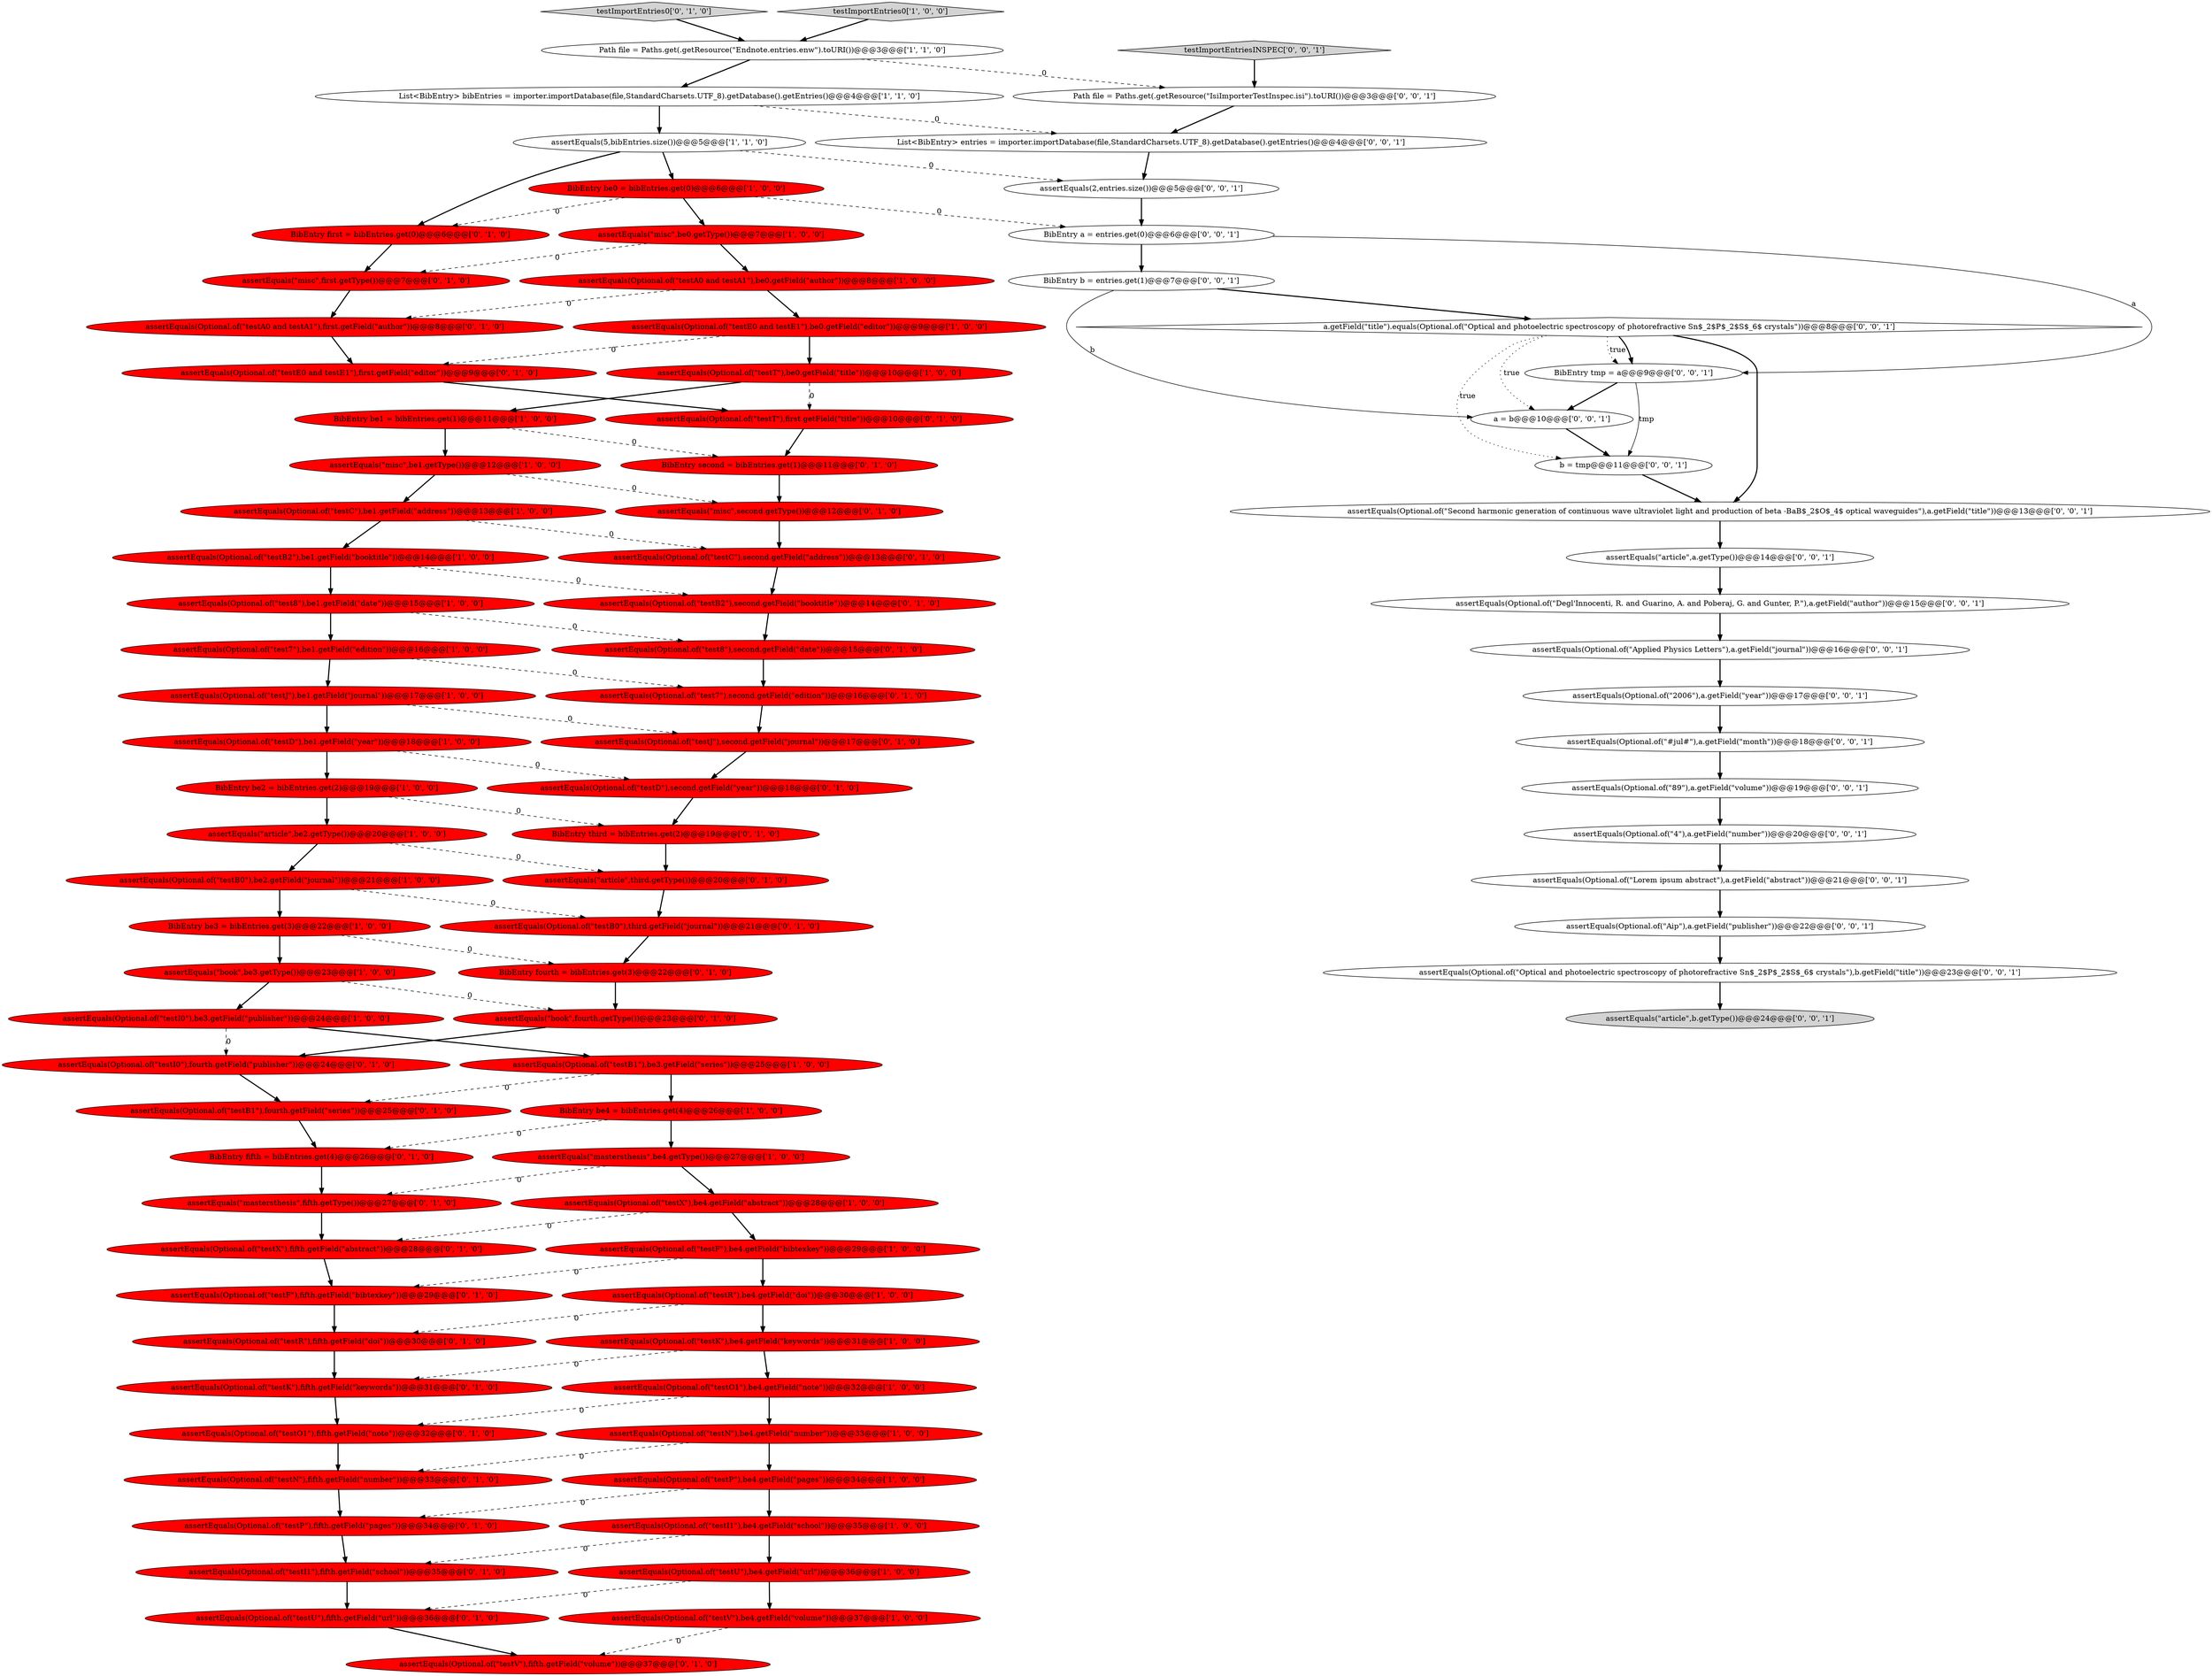 digraph {
50 [style = filled, label = "assertEquals(Optional.of(\"testV\"),fifth.getField(\"volume\"))@@@37@@@['0', '1', '0']", fillcolor = red, shape = ellipse image = "AAA1AAABBB2BBB"];
44 [style = filled, label = "assertEquals(Optional.of(\"testT\"),first.getField(\"title\"))@@@10@@@['0', '1', '0']", fillcolor = red, shape = ellipse image = "AAA1AAABBB2BBB"];
11 [style = filled, label = "assertEquals(Optional.of(\"testC\"),be1.getField(\"address\"))@@@13@@@['1', '0', '0']", fillcolor = red, shape = ellipse image = "AAA1AAABBB1BBB"];
15 [style = filled, label = "assertEquals(Optional.of(\"testO1\"),be4.getField(\"note\"))@@@32@@@['1', '0', '0']", fillcolor = red, shape = ellipse image = "AAA1AAABBB1BBB"];
7 [style = filled, label = "assertEquals(Optional.of(\"testR\"),be4.getField(\"doi\"))@@@30@@@['1', '0', '0']", fillcolor = red, shape = ellipse image = "AAA1AAABBB1BBB"];
12 [style = filled, label = "assertEquals(Optional.of(\"testB1\"),be3.getField(\"series\"))@@@25@@@['1', '0', '0']", fillcolor = red, shape = ellipse image = "AAA1AAABBB1BBB"];
88 [style = filled, label = "assertEquals(Optional.of(\"Aip\"),a.getField(\"publisher\"))@@@22@@@['0', '0', '1']", fillcolor = white, shape = ellipse image = "AAA0AAABBB3BBB"];
35 [style = filled, label = "assertEquals(Optional.of(\"testV\"),be4.getField(\"volume\"))@@@37@@@['1', '0', '0']", fillcolor = red, shape = ellipse image = "AAA1AAABBB1BBB"];
73 [style = filled, label = "assertEquals(Optional.of(\"4\"),a.getField(\"number\"))@@@20@@@['0', '0', '1']", fillcolor = white, shape = ellipse image = "AAA0AAABBB3BBB"];
28 [style = filled, label = "BibEntry be4 = bibEntries.get(4)@@@26@@@['1', '0', '0']", fillcolor = red, shape = ellipse image = "AAA1AAABBB1BBB"];
81 [style = filled, label = "assertEquals(\"article\",a.getType())@@@14@@@['0', '0', '1']", fillcolor = white, shape = ellipse image = "AAA0AAABBB3BBB"];
43 [style = filled, label = "assertEquals(Optional.of(\"testB0\"),third.getField(\"journal\"))@@@21@@@['0', '1', '0']", fillcolor = red, shape = ellipse image = "AAA1AAABBB2BBB"];
13 [style = filled, label = "assertEquals(Optional.of(\"testP\"),be4.getField(\"pages\"))@@@34@@@['1', '0', '0']", fillcolor = red, shape = ellipse image = "AAA1AAABBB1BBB"];
86 [style = filled, label = "assertEquals(Optional.of(\"#jul#\"),a.getField(\"month\"))@@@18@@@['0', '0', '1']", fillcolor = white, shape = ellipse image = "AAA0AAABBB3BBB"];
29 [style = filled, label = "assertEquals(Optional.of(\"testT\"),be0.getField(\"title\"))@@@10@@@['1', '0', '0']", fillcolor = red, shape = ellipse image = "AAA1AAABBB1BBB"];
39 [style = filled, label = "assertEquals(Optional.of(\"testR\"),fifth.getField(\"doi\"))@@@30@@@['0', '1', '0']", fillcolor = red, shape = ellipse image = "AAA1AAABBB2BBB"];
67 [style = filled, label = "assertEquals(Optional.of(\"testP\"),fifth.getField(\"pages\"))@@@34@@@['0', '1', '0']", fillcolor = red, shape = ellipse image = "AAA1AAABBB2BBB"];
70 [style = filled, label = "assertEquals(Optional.of(\"Second harmonic generation of continuous wave ultraviolet light and production of beta -BaB$_2$O$_4$ optical waveguides\"),a.getField(\"title\"))@@@13@@@['0', '0', '1']", fillcolor = white, shape = ellipse image = "AAA0AAABBB3BBB"];
16 [style = filled, label = "assertEquals(Optional.of(\"testB2\"),be1.getField(\"booktitle\"))@@@14@@@['1', '0', '0']", fillcolor = red, shape = ellipse image = "AAA1AAABBB1BBB"];
40 [style = filled, label = "assertEquals(Optional.of(\"testI1\"),fifth.getField(\"school\"))@@@35@@@['0', '1', '0']", fillcolor = red, shape = ellipse image = "AAA1AAABBB2BBB"];
0 [style = filled, label = "List<BibEntry> bibEntries = importer.importDatabase(file,StandardCharsets.UTF_8).getDatabase().getEntries()@@@4@@@['1', '1', '0']", fillcolor = white, shape = ellipse image = "AAA0AAABBB1BBB"];
25 [style = filled, label = "assertEquals(Optional.of(\"testI0\"),be3.getField(\"publisher\"))@@@24@@@['1', '0', '0']", fillcolor = red, shape = ellipse image = "AAA1AAABBB1BBB"];
30 [style = filled, label = "assertEquals(Optional.of(\"testX\"),be4.getField(\"abstract\"))@@@28@@@['1', '0', '0']", fillcolor = red, shape = ellipse image = "AAA1AAABBB1BBB"];
17 [style = filled, label = "BibEntry be1 = bibEntries.get(1)@@@11@@@['1', '0', '0']", fillcolor = red, shape = ellipse image = "AAA1AAABBB1BBB"];
89 [style = filled, label = "assertEquals(2,entries.size())@@@5@@@['0', '0', '1']", fillcolor = white, shape = ellipse image = "AAA0AAABBB3BBB"];
2 [style = filled, label = "BibEntry be2 = bibEntries.get(2)@@@19@@@['1', '0', '0']", fillcolor = red, shape = ellipse image = "AAA1AAABBB1BBB"];
20 [style = filled, label = "assertEquals(Optional.of(\"test8\"),be1.getField(\"date\"))@@@15@@@['1', '0', '0']", fillcolor = red, shape = ellipse image = "AAA1AAABBB1BBB"];
37 [style = filled, label = "assertEquals(Optional.of(\"test7\"),second.getField(\"edition\"))@@@16@@@['0', '1', '0']", fillcolor = red, shape = ellipse image = "AAA1AAABBB2BBB"];
34 [style = filled, label = "BibEntry be0 = bibEntries.get(0)@@@6@@@['1', '0', '0']", fillcolor = red, shape = ellipse image = "AAA1AAABBB1BBB"];
14 [style = filled, label = "assertEquals(Optional.of(\"testB0\"),be2.getField(\"journal\"))@@@21@@@['1', '0', '0']", fillcolor = red, shape = ellipse image = "AAA1AAABBB1BBB"];
59 [style = filled, label = "assertEquals(Optional.of(\"testF\"),fifth.getField(\"bibtexkey\"))@@@29@@@['0', '1', '0']", fillcolor = red, shape = ellipse image = "AAA1AAABBB2BBB"];
85 [style = filled, label = "assertEquals(Optional.of(\"2006\"),a.getField(\"year\"))@@@17@@@['0', '0', '1']", fillcolor = white, shape = ellipse image = "AAA0AAABBB3BBB"];
90 [style = filled, label = "b = tmp@@@11@@@['0', '0', '1']", fillcolor = white, shape = ellipse image = "AAA0AAABBB3BBB"];
27 [style = filled, label = "assertEquals(\"book\",be3.getType())@@@23@@@['1', '0', '0']", fillcolor = red, shape = ellipse image = "AAA1AAABBB1BBB"];
42 [style = filled, label = "assertEquals(Optional.of(\"testN\"),fifth.getField(\"number\"))@@@33@@@['0', '1', '0']", fillcolor = red, shape = ellipse image = "AAA1AAABBB2BBB"];
18 [style = filled, label = "assertEquals(Optional.of(\"testF\"),be4.getField(\"bibtexkey\"))@@@29@@@['1', '0', '0']", fillcolor = red, shape = ellipse image = "AAA1AAABBB1BBB"];
8 [style = filled, label = "assertEquals(Optional.of(\"testE0 and testE1\"),be0.getField(\"editor\"))@@@9@@@['1', '0', '0']", fillcolor = red, shape = ellipse image = "AAA1AAABBB1BBB"];
6 [style = filled, label = "assertEquals(Optional.of(\"testU\"),be4.getField(\"url\"))@@@36@@@['1', '0', '0']", fillcolor = red, shape = ellipse image = "AAA1AAABBB1BBB"];
56 [style = filled, label = "assertEquals(Optional.of(\"testJ\"),second.getField(\"journal\"))@@@17@@@['0', '1', '0']", fillcolor = red, shape = ellipse image = "AAA1AAABBB2BBB"];
1 [style = filled, label = "assertEquals(Optional.of(\"testJ\"),be1.getField(\"journal\"))@@@17@@@['1', '0', '0']", fillcolor = red, shape = ellipse image = "AAA1AAABBB1BBB"];
46 [style = filled, label = "assertEquals(Optional.of(\"testI0\"),fourth.getField(\"publisher\"))@@@24@@@['0', '1', '0']", fillcolor = red, shape = ellipse image = "AAA1AAABBB2BBB"];
49 [style = filled, label = "assertEquals(Optional.of(\"testX\"),fifth.getField(\"abstract\"))@@@28@@@['0', '1', '0']", fillcolor = red, shape = ellipse image = "AAA1AAABBB2BBB"];
21 [style = filled, label = "assertEquals(\"mastersthesis\",be4.getType())@@@27@@@['1', '0', '0']", fillcolor = red, shape = ellipse image = "AAA1AAABBB1BBB"];
5 [style = filled, label = "assertEquals(5,bibEntries.size())@@@5@@@['1', '1', '0']", fillcolor = white, shape = ellipse image = "AAA0AAABBB1BBB"];
9 [style = filled, label = "assertEquals(Optional.of(\"testN\"),be4.getField(\"number\"))@@@33@@@['1', '0', '0']", fillcolor = red, shape = ellipse image = "AAA1AAABBB1BBB"];
65 [style = filled, label = "BibEntry first = bibEntries.get(0)@@@6@@@['0', '1', '0']", fillcolor = red, shape = ellipse image = "AAA1AAABBB2BBB"];
63 [style = filled, label = "assertEquals(\"misc\",first.getType())@@@7@@@['0', '1', '0']", fillcolor = red, shape = ellipse image = "AAA1AAABBB2BBB"];
68 [style = filled, label = "assertEquals(Optional.of(\"testU\"),fifth.getField(\"url\"))@@@36@@@['0', '1', '0']", fillcolor = red, shape = ellipse image = "AAA1AAABBB2BBB"];
31 [style = filled, label = "BibEntry be3 = bibEntries.get(3)@@@22@@@['1', '0', '0']", fillcolor = red, shape = ellipse image = "AAA1AAABBB1BBB"];
82 [style = filled, label = "BibEntry tmp = a@@@9@@@['0', '0', '1']", fillcolor = white, shape = ellipse image = "AAA0AAABBB3BBB"];
79 [style = filled, label = "assertEquals(\"article\",b.getType())@@@24@@@['0', '0', '1']", fillcolor = lightgray, shape = ellipse image = "AAA0AAABBB3BBB"];
22 [style = filled, label = "assertEquals(Optional.of(\"testI1\"),be4.getField(\"school\"))@@@35@@@['1', '0', '0']", fillcolor = red, shape = ellipse image = "AAA1AAABBB1BBB"];
52 [style = filled, label = "assertEquals(\"misc\",second.getType())@@@12@@@['0', '1', '0']", fillcolor = red, shape = ellipse image = "AAA1AAABBB2BBB"];
48 [style = filled, label = "assertEquals(Optional.of(\"testC\"),second.getField(\"address\"))@@@13@@@['0', '1', '0']", fillcolor = red, shape = ellipse image = "AAA1AAABBB2BBB"];
57 [style = filled, label = "BibEntry third = bibEntries.get(2)@@@19@@@['0', '1', '0']", fillcolor = red, shape = ellipse image = "AAA1AAABBB2BBB"];
87 [style = filled, label = "assertEquals(Optional.of(\"Degl'Innocenti, R. and Guarino, A. and Poberaj, G. and Gunter, P.\"),a.getField(\"author\"))@@@15@@@['0', '0', '1']", fillcolor = white, shape = ellipse image = "AAA0AAABBB3BBB"];
77 [style = filled, label = "a.getField(\"title\").equals(Optional.of(\"Optical and photoelectric spectroscopy of photorefractive Sn$_2$P$_2$S$_6$ crystals\"))@@@8@@@['0', '0', '1']", fillcolor = white, shape = diamond image = "AAA0AAABBB3BBB"];
24 [style = filled, label = "assertEquals(\"article\",be2.getType())@@@20@@@['1', '0', '0']", fillcolor = red, shape = ellipse image = "AAA1AAABBB1BBB"];
54 [style = filled, label = "assertEquals(Optional.of(\"testB1\"),fourth.getField(\"series\"))@@@25@@@['0', '1', '0']", fillcolor = red, shape = ellipse image = "AAA1AAABBB2BBB"];
69 [style = filled, label = "BibEntry b = entries.get(1)@@@7@@@['0', '0', '1']", fillcolor = white, shape = ellipse image = "AAA0AAABBB3BBB"];
3 [style = filled, label = "Path file = Paths.get(.getResource(\"Endnote.entries.enw\").toURI())@@@3@@@['1', '1', '0']", fillcolor = white, shape = ellipse image = "AAA0AAABBB1BBB"];
61 [style = filled, label = "assertEquals(Optional.of(\"testK\"),fifth.getField(\"keywords\"))@@@31@@@['0', '1', '0']", fillcolor = red, shape = ellipse image = "AAA1AAABBB2BBB"];
55 [style = filled, label = "BibEntry fifth = bibEntries.get(4)@@@26@@@['0', '1', '0']", fillcolor = red, shape = ellipse image = "AAA1AAABBB2BBB"];
74 [style = filled, label = "assertEquals(Optional.of(\"89\"),a.getField(\"volume\"))@@@19@@@['0', '0', '1']", fillcolor = white, shape = ellipse image = "AAA0AAABBB3BBB"];
64 [style = filled, label = "testImportEntries0['0', '1', '0']", fillcolor = lightgray, shape = diamond image = "AAA0AAABBB2BBB"];
47 [style = filled, label = "assertEquals(\"mastersthesis\",fifth.getType())@@@27@@@['0', '1', '0']", fillcolor = red, shape = ellipse image = "AAA1AAABBB2BBB"];
26 [style = filled, label = "assertEquals(Optional.of(\"testK\"),be4.getField(\"keywords\"))@@@31@@@['1', '0', '0']", fillcolor = red, shape = ellipse image = "AAA1AAABBB1BBB"];
71 [style = filled, label = "BibEntry a = entries.get(0)@@@6@@@['0', '0', '1']", fillcolor = white, shape = ellipse image = "AAA0AAABBB3BBB"];
58 [style = filled, label = "assertEquals(Optional.of(\"testO1\"),fifth.getField(\"note\"))@@@32@@@['0', '1', '0']", fillcolor = red, shape = ellipse image = "AAA1AAABBB2BBB"];
45 [style = filled, label = "assertEquals(\"article\",third.getType())@@@20@@@['0', '1', '0']", fillcolor = red, shape = ellipse image = "AAA1AAABBB2BBB"];
10 [style = filled, label = "assertEquals(\"misc\",be1.getType())@@@12@@@['1', '0', '0']", fillcolor = red, shape = ellipse image = "AAA1AAABBB1BBB"];
38 [style = filled, label = "assertEquals(Optional.of(\"testB2\"),second.getField(\"booktitle\"))@@@14@@@['0', '1', '0']", fillcolor = red, shape = ellipse image = "AAA1AAABBB2BBB"];
75 [style = filled, label = "a = b@@@10@@@['0', '0', '1']", fillcolor = white, shape = ellipse image = "AAA0AAABBB3BBB"];
72 [style = filled, label = "assertEquals(Optional.of(\"Lorem ipsum abstract\"),a.getField(\"abstract\"))@@@21@@@['0', '0', '1']", fillcolor = white, shape = ellipse image = "AAA0AAABBB3BBB"];
66 [style = filled, label = "BibEntry fourth = bibEntries.get(3)@@@22@@@['0', '1', '0']", fillcolor = red, shape = ellipse image = "AAA1AAABBB2BBB"];
78 [style = filled, label = "List<BibEntry> entries = importer.importDatabase(file,StandardCharsets.UTF_8).getDatabase().getEntries()@@@4@@@['0', '0', '1']", fillcolor = white, shape = ellipse image = "AAA0AAABBB3BBB"];
60 [style = filled, label = "assertEquals(Optional.of(\"test8\"),second.getField(\"date\"))@@@15@@@['0', '1', '0']", fillcolor = red, shape = ellipse image = "AAA1AAABBB2BBB"];
83 [style = filled, label = "Path file = Paths.get(.getResource(\"IsiImporterTestInspec.isi\").toURI())@@@3@@@['0', '0', '1']", fillcolor = white, shape = ellipse image = "AAA0AAABBB3BBB"];
36 [style = filled, label = "assertEquals(Optional.of(\"testD\"),second.getField(\"year\"))@@@18@@@['0', '1', '0']", fillcolor = red, shape = ellipse image = "AAA1AAABBB2BBB"];
51 [style = filled, label = "BibEntry second = bibEntries.get(1)@@@11@@@['0', '1', '0']", fillcolor = red, shape = ellipse image = "AAA1AAABBB2BBB"];
76 [style = filled, label = "assertEquals(Optional.of(\"Optical and photoelectric spectroscopy of photorefractive Sn$_2$P$_2$S$_6$ crystals\"),b.getField(\"title\"))@@@23@@@['0', '0', '1']", fillcolor = white, shape = ellipse image = "AAA0AAABBB3BBB"];
62 [style = filled, label = "assertEquals(Optional.of(\"testA0 and testA1\"),first.getField(\"author\"))@@@8@@@['0', '1', '0']", fillcolor = red, shape = ellipse image = "AAA1AAABBB2BBB"];
53 [style = filled, label = "assertEquals(\"book\",fourth.getType())@@@23@@@['0', '1', '0']", fillcolor = red, shape = ellipse image = "AAA1AAABBB2BBB"];
32 [style = filled, label = "testImportEntries0['1', '0', '0']", fillcolor = lightgray, shape = diamond image = "AAA0AAABBB1BBB"];
41 [style = filled, label = "assertEquals(Optional.of(\"testE0 and testE1\"),first.getField(\"editor\"))@@@9@@@['0', '1', '0']", fillcolor = red, shape = ellipse image = "AAA1AAABBB2BBB"];
80 [style = filled, label = "testImportEntriesINSPEC['0', '0', '1']", fillcolor = lightgray, shape = diamond image = "AAA0AAABBB3BBB"];
19 [style = filled, label = "assertEquals(Optional.of(\"testA0 and testA1\"),be0.getField(\"author\"))@@@8@@@['1', '0', '0']", fillcolor = red, shape = ellipse image = "AAA1AAABBB1BBB"];
23 [style = filled, label = "assertEquals(\"misc\",be0.getType())@@@7@@@['1', '0', '0']", fillcolor = red, shape = ellipse image = "AAA1AAABBB1BBB"];
84 [style = filled, label = "assertEquals(Optional.of(\"Applied Physics Letters\"),a.getField(\"journal\"))@@@16@@@['0', '0', '1']", fillcolor = white, shape = ellipse image = "AAA0AAABBB3BBB"];
4 [style = filled, label = "assertEquals(Optional.of(\"test7\"),be1.getField(\"edition\"))@@@16@@@['1', '0', '0']", fillcolor = red, shape = ellipse image = "AAA1AAABBB1BBB"];
33 [style = filled, label = "assertEquals(Optional.of(\"testD\"),be1.getField(\"year\"))@@@18@@@['1', '0', '0']", fillcolor = red, shape = ellipse image = "AAA1AAABBB1BBB"];
54->55 [style = bold, label=""];
15->58 [style = dashed, label="0"];
49->59 [style = bold, label=""];
6->35 [style = bold, label=""];
64->3 [style = bold, label=""];
55->47 [style = bold, label=""];
68->50 [style = bold, label=""];
0->78 [style = dashed, label="0"];
77->82 [style = dotted, label="true"];
39->61 [style = bold, label=""];
69->75 [style = solid, label="b"];
21->30 [style = bold, label=""];
85->86 [style = bold, label=""];
30->18 [style = bold, label=""];
77->70 [style = bold, label=""];
5->34 [style = bold, label=""];
7->26 [style = bold, label=""];
47->49 [style = bold, label=""];
44->51 [style = bold, label=""];
90->70 [style = bold, label=""];
1->33 [style = bold, label=""];
28->21 [style = bold, label=""];
45->43 [style = bold, label=""];
26->61 [style = dashed, label="0"];
30->49 [style = dashed, label="0"];
46->54 [style = bold, label=""];
26->15 [style = bold, label=""];
80->83 [style = bold, label=""];
82->75 [style = bold, label=""];
83->78 [style = bold, label=""];
3->83 [style = dashed, label="0"];
42->67 [style = bold, label=""];
13->22 [style = bold, label=""];
2->24 [style = bold, label=""];
32->3 [style = bold, label=""];
19->62 [style = dashed, label="0"];
11->48 [style = dashed, label="0"];
27->25 [style = bold, label=""];
10->11 [style = bold, label=""];
78->89 [style = bold, label=""];
11->16 [style = bold, label=""];
6->68 [style = dashed, label="0"];
12->28 [style = bold, label=""];
77->90 [style = dotted, label="true"];
35->50 [style = dashed, label="0"];
1->56 [style = dashed, label="0"];
34->71 [style = dashed, label="0"];
59->39 [style = bold, label=""];
69->77 [style = bold, label=""];
57->45 [style = bold, label=""];
31->66 [style = dashed, label="0"];
27->53 [style = dashed, label="0"];
13->67 [style = dashed, label="0"];
3->0 [style = bold, label=""];
86->74 [style = bold, label=""];
43->66 [style = bold, label=""];
63->62 [style = bold, label=""];
70->81 [style = bold, label=""];
24->45 [style = dashed, label="0"];
31->27 [style = bold, label=""];
15->9 [style = bold, label=""];
52->48 [style = bold, label=""];
58->42 [style = bold, label=""];
5->89 [style = dashed, label="0"];
7->39 [style = dashed, label="0"];
18->7 [style = bold, label=""];
82->90 [style = solid, label="tmp"];
16->20 [style = bold, label=""];
36->57 [style = bold, label=""];
75->90 [style = bold, label=""];
28->55 [style = dashed, label="0"];
22->6 [style = bold, label=""];
81->87 [style = bold, label=""];
17->10 [style = bold, label=""];
29->17 [style = bold, label=""];
60->37 [style = bold, label=""];
56->36 [style = bold, label=""];
67->40 [style = bold, label=""];
87->84 [style = bold, label=""];
9->42 [style = dashed, label="0"];
51->52 [style = bold, label=""];
77->82 [style = bold, label=""];
8->41 [style = dashed, label="0"];
23->63 [style = dashed, label="0"];
10->52 [style = dashed, label="0"];
17->51 [style = dashed, label="0"];
53->46 [style = bold, label=""];
62->41 [style = bold, label=""];
21->47 [style = dashed, label="0"];
12->54 [style = dashed, label="0"];
89->71 [style = bold, label=""];
84->85 [style = bold, label=""];
23->19 [style = bold, label=""];
72->88 [style = bold, label=""];
14->31 [style = bold, label=""];
40->68 [style = bold, label=""];
73->72 [style = bold, label=""];
25->46 [style = dashed, label="0"];
20->60 [style = dashed, label="0"];
34->23 [style = bold, label=""];
4->1 [style = bold, label=""];
4->37 [style = dashed, label="0"];
65->63 [style = bold, label=""];
33->2 [style = bold, label=""];
0->5 [style = bold, label=""];
71->82 [style = solid, label="a"];
16->38 [style = dashed, label="0"];
66->53 [style = bold, label=""];
22->40 [style = dashed, label="0"];
2->57 [style = dashed, label="0"];
18->59 [style = dashed, label="0"];
74->73 [style = bold, label=""];
88->76 [style = bold, label=""];
5->65 [style = bold, label=""];
61->58 [style = bold, label=""];
38->60 [style = bold, label=""];
19->8 [style = bold, label=""];
71->69 [style = bold, label=""];
20->4 [style = bold, label=""];
24->14 [style = bold, label=""];
29->44 [style = dashed, label="0"];
14->43 [style = dashed, label="0"];
77->75 [style = dotted, label="true"];
48->38 [style = bold, label=""];
25->12 [style = bold, label=""];
33->36 [style = dashed, label="0"];
76->79 [style = bold, label=""];
41->44 [style = bold, label=""];
34->65 [style = dashed, label="0"];
8->29 [style = bold, label=""];
9->13 [style = bold, label=""];
37->56 [style = bold, label=""];
}
